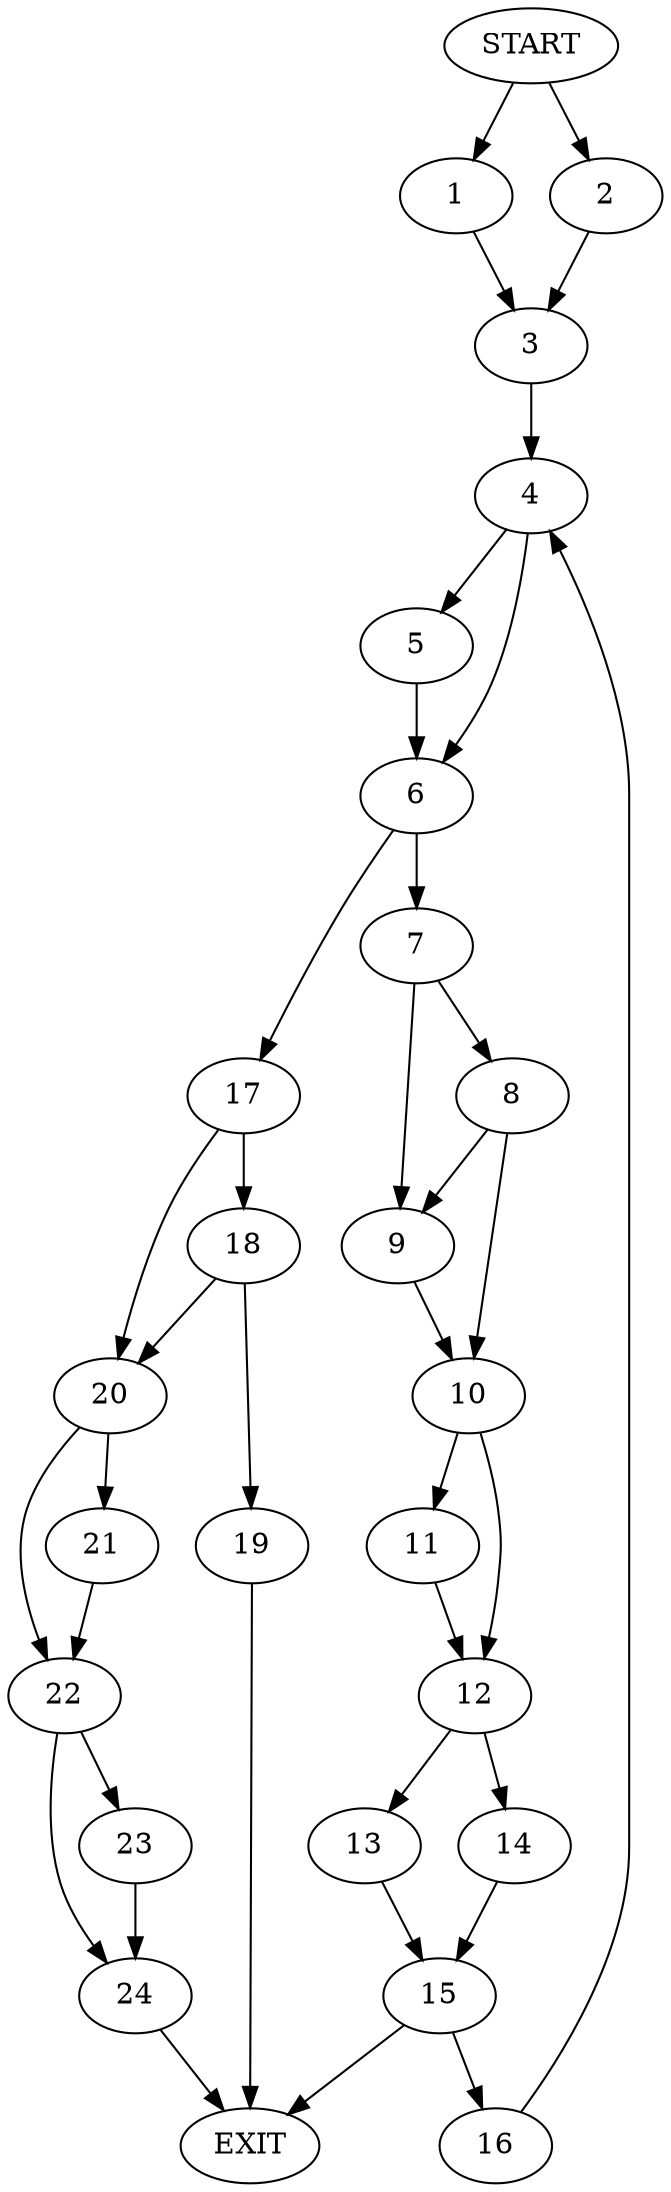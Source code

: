 digraph { 
0 [label="START"];
1;
2;
3;
4;
5;
6;
7;
8;
9;
10;
11;
12;
13;
14;
15;
16;
17;
18;
19;
20;
21;
22;
23;
24;
25[label="EXIT"];
0 -> 1;
0 -> 2;
1 -> 3;
2 -> 3;
3 -> 4;
4 -> 5;
4 -> 6;
5 -> 6;
6 -> 7;
6 -> 17;
7 -> 9;
7 -> 8;
8 -> 9;
8 -> 10;
9 -> 10;
10 -> 11;
10 -> 12;
11 -> 12;
12 -> 13;
12 -> 14;
13 -> 15;
14 -> 15;
15 -> 25;
15 -> 16;
16 -> 4;
17 -> 20;
17 -> 18;
18 -> 20;
18 -> 19;
19 -> 25;
20 -> 21;
20 -> 22;
21 -> 22;
22 -> 23;
22 -> 24;
23 -> 24;
24 -> 25;
}